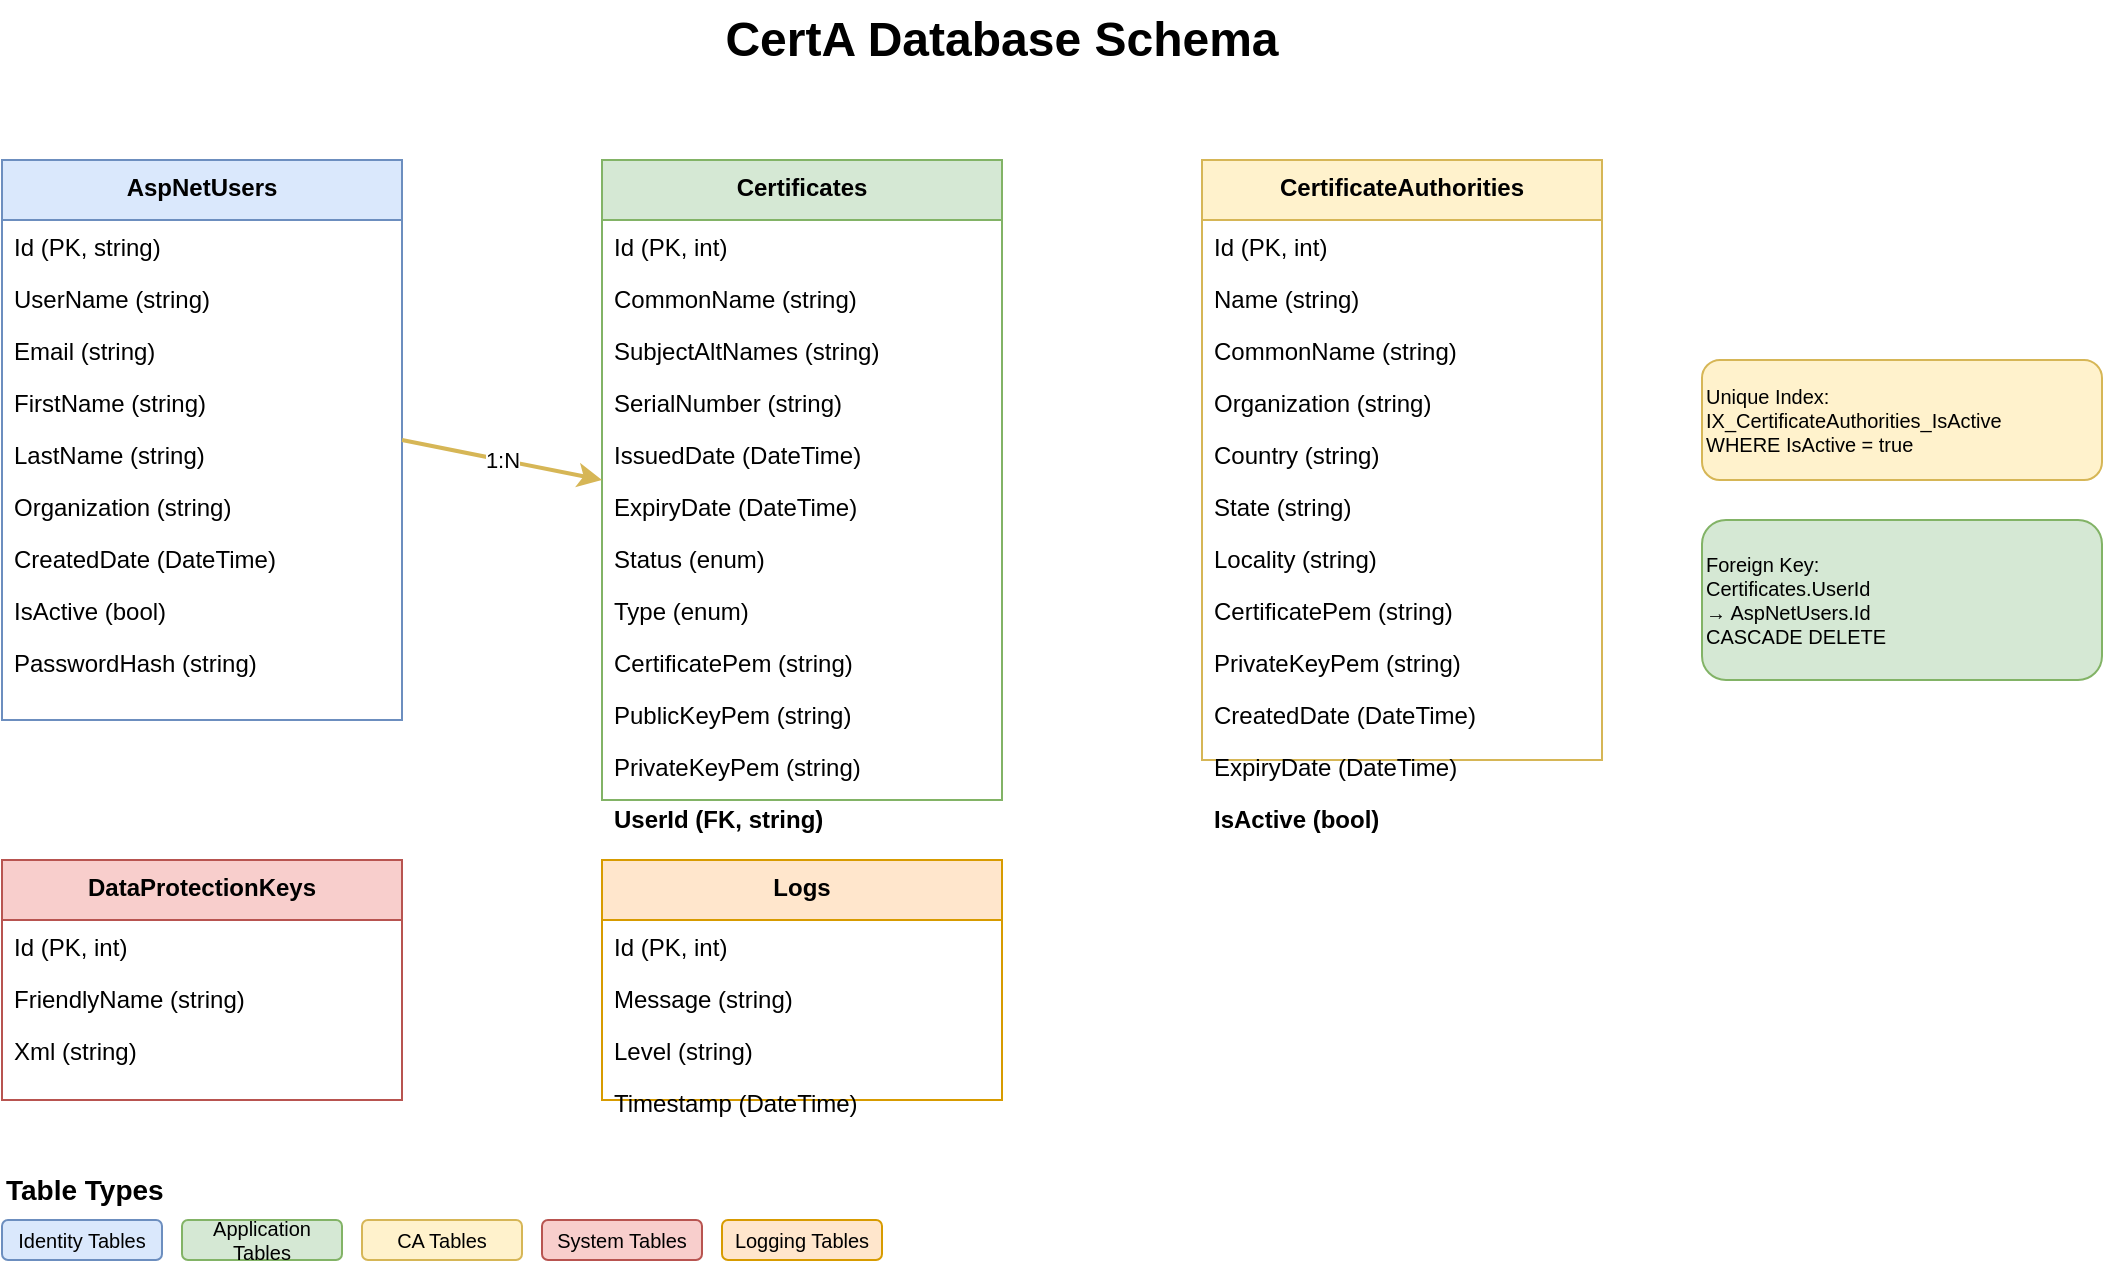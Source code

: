 <mxfile version="24.7.17" type="device">
  <diagram name="Database Schema" id="database-schema">
    <mxGraphModel dx="1422" dy="794" grid="1" gridSize="10" guides="1" tooltips="1" connect="1" arrows="1" fold="1" page="1" pageScale="1" pageWidth="1169" pageHeight="827" math="0" shadow="0">
      <root>
        <mxCell id="0" />
        <mxCell id="1" parent="0" />
        
        <!-- Title -->
        <mxCell id="title" value="CertA Database Schema" style="text;html=1;strokeColor=none;fillColor=none;align=center;verticalAlign=middle;whiteSpace=wrap;rounded=0;fontSize=24;fontStyle=1;" vertex="1" parent="1">
          <mxGeometry x="400" y="20" width="300" height="40" as="geometry" />
        </mxCell>
        
        <!-- AspNetUsers Table -->
        <mxCell id="aspnet-users" value="AspNetUsers" style="swimlane;fontStyle=1;align=center;verticalAlign=top;childLayout=stackLayout;horizontal=1;startSize=30;horizontalStack=0;resizeParent=1;resizeParentMax=0;resizeLast=0;collapsible=1;marginBottom=0;fillColor=#dae8fc;strokeColor=#6c8ebf;" vertex="1" parent="1">
          <mxGeometry x="50" y="100" width="200" height="280" as="geometry" />
        </mxCell>
        
        <mxCell id="aspnet-users-id" value="Id (PK, string)" style="text;strokeColor=none;fillColor=none;align=left;verticalAlign=middle;spacingLeft=4;spacingRight=4;overflow=hidden;rotatable=0;points=[[0,0.5],[1,0.5]];portConstraint=eastwest;" vertex="1" parent="aspnet-users">
          <mxGeometry y="30" width="200" height="26" as="geometry" />
        </mxCell>
        
        <mxCell id="aspnet-users-username" value="UserName (string)" style="text;strokeColor=none;fillColor=none;align=left;verticalAlign=middle;spacingLeft=4;spacingRight=4;overflow=hidden;rotatable=0;points=[[0,0.5],[1,0.5]];portConstraint=eastwest;" vertex="1" parent="aspnet-users">
          <mxGeometry y="56" width="200" height="26" as="geometry" />
        </mxCell>
        
        <mxCell id="aspnet-users-email" value="Email (string)" style="text;strokeColor=none;fillColor=none;align=left;verticalAlign=middle;spacingLeft=4;spacingRight=4;overflow=hidden;rotatable=0;points=[[0,0.5],[1,0.5]];portConstraint=eastwest;" vertex="1" parent="aspnet-users">
          <mxGeometry y="82" width="200" height="26" as="geometry" />
        </mxCell>
        
        <mxCell id="aspnet-users-firstname" value="FirstName (string)" style="text;strokeColor=none;fillColor=none;align=left;verticalAlign=middle;spacingLeft=4;spacingRight=4;overflow=hidden;rotatable=0;points=[[0,0.5],[1,0.5]];portConstraint=eastwest;" vertex="1" parent="aspnet-users">
          <mxGeometry y="108" width="200" height="26" as="geometry" />
        </mxCell>
        
        <mxCell id="aspnet-users-lastname" value="LastName (string)" style="text;strokeColor=none;fillColor=none;align=left;verticalAlign=middle;spacingLeft=4;spacingRight=4;overflow=hidden;rotatable=0;points=[[0,0.5],[1,0.5]];portConstraint=eastwest;" vertex="1" parent="aspnet-users">
          <mxGeometry y="134" width="200" height="26" as="geometry" />
        </mxCell>
        
        <mxCell id="aspnet-users-organization" value="Organization (string)" style="text;strokeColor=none;fillColor=none;align=left;verticalAlign=middle;spacingLeft=4;spacingRight=4;overflow=hidden;rotatable=0;points=[[0,0.5],[1,0.5]];portConstraint=eastwest;" vertex="1" parent="aspnet-users">
          <mxGeometry y="160" width="200" height="26" as="geometry" />
        </mxCell>
        
        <mxCell id="aspnet-users-createddate" value="CreatedDate (DateTime)" style="text;strokeColor=none;fillColor=none;align=left;verticalAlign=middle;spacingLeft=4;spacingRight=4;overflow=hidden;rotatable=0;points=[[0,0.5],[1,0.5]];portConstraint=eastwest;" vertex="1" parent="aspnet-users">
          <mxGeometry y="186" width="200" height="26" as="geometry" />
        </mxCell>
        
        <mxCell id="aspnet-users-isactive" value="IsActive (bool)" style="text;strokeColor=none;fillColor=none;align=left;verticalAlign=middle;spacingLeft=4;spacingRight=4;overflow=hidden;rotatable=0;points=[[0,0.5],[1,0.5]];portConstraint=eastwest;" vertex="1" parent="aspnet-users">
          <mxGeometry y="212" width="200" height="26" as="geometry" />
        </mxCell>
        
        <mxCell id="aspnet-users-passwordhash" value="PasswordHash (string)" style="text;strokeColor=none;fillColor=none;align=left;verticalAlign=middle;spacingLeft=4;spacingRight=4;overflow=hidden;rotatable=0;points=[[0,0.5],[1,0.5]];portConstraint=eastwest;" vertex="1" parent="aspnet-users">
          <mxGeometry y="238" width="200" height="26" as="geometry" />
        </mxCell>
        
        <!-- Certificates Table -->
        <mxCell id="certificates" value="Certificates" style="swimlane;fontStyle=1;align=center;verticalAlign=top;childLayout=stackLayout;horizontal=1;startSize=30;horizontalStack=0;resizeParent=1;resizeParentMax=0;resizeLast=0;collapsible=1;marginBottom=0;fillColor=#d5e8d4;strokeColor=#82b366;" vertex="1" parent="1">
          <mxGeometry x="350" y="100" width="200" height="320" as="geometry" />
        </mxCell>
        
        <mxCell id="certificates-id" value="Id (PK, int)" style="text;strokeColor=none;fillColor=none;align=left;verticalAlign=middle;spacingLeft=4;spacingRight=4;overflow=hidden;rotatable=0;points=[[0,0.5],[1,0.5]];portConstraint=eastwest;" vertex="1" parent="certificates">
          <mxGeometry y="30" width="200" height="26" as="geometry" />
        </mxCell>
        
        <mxCell id="certificates-commonname" value="CommonName (string)" style="text;strokeColor=none;fillColor=none;align=left;verticalAlign=middle;spacingLeft=4;spacingRight=4;overflow=hidden;rotatable=0;points=[[0,0.5],[1,0.5]];portConstraint=eastwest;" vertex="1" parent="certificates">
          <mxGeometry y="56" width="200" height="26" as="geometry" />
        </mxCell>
        
        <mxCell id="certificates-subjectaltnames" value="SubjectAltNames (string)" style="text;strokeColor=none;fillColor=none;align=left;verticalAlign=middle;spacingLeft=4;spacingRight=4;overflow=hidden;rotatable=0;points=[[0,0.5],[1,0.5]];portConstraint=eastwest;" vertex="1" parent="certificates">
          <mxGeometry y="82" width="200" height="26" as="geometry" />
        </mxCell>
        
        <mxCell id="certificates-serialnumber" value="SerialNumber (string)" style="text;strokeColor=none;fillColor=none;align=left;verticalAlign=middle;spacingLeft=4;spacingRight=4;overflow=hidden;rotatable=0;points=[[0,0.5],[1,0.5]];portConstraint=eastwest;" vertex="1" parent="certificates">
          <mxGeometry y="108" width="200" height="26" as="geometry" />
        </mxCell>
        
        <mxCell id="certificates-issueddate" value="IssuedDate (DateTime)" style="text;strokeColor=none;fillColor=none;align=left;verticalAlign=middle;spacingLeft=4;spacingRight=4;overflow=hidden;rotatable=0;points=[[0,0.5],[1,0.5]];portConstraint=eastwest;" vertex="1" parent="certificates">
          <mxGeometry y="134" width="200" height="26" as="geometry" />
        </mxCell>
        
        <mxCell id="certificates-expirydate" value="ExpiryDate (DateTime)" style="text;strokeColor=none;fillColor=none;align=left;verticalAlign=middle;spacingLeft=4;spacingRight=4;overflow=hidden;rotatable=0;points=[[0,0.5],[1,0.5]];portConstraint=eastwest;" vertex="1" parent="certificates">
          <mxGeometry y="160" width="200" height="26" as="geometry" />
        </mxCell>
        
        <mxCell id="certificates-status" value="Status (enum)" style="text;strokeColor=none;fillColor=none;align=left;verticalAlign=middle;spacingLeft=4;spacingRight=4;overflow=hidden;rotatable=0;points=[[0,0.5],[1,0.5]];portConstraint=eastwest;" vertex="1" parent="certificates">
          <mxGeometry y="186" width="200" height="26" as="geometry" />
        </mxCell>
        
        <mxCell id="certificates-type" value="Type (enum)" style="text;strokeColor=none;fillColor=none;align=left;verticalAlign=middle;spacingLeft=4;spacingRight=4;overflow=hidden;rotatable=0;points=[[0,0.5],[1,0.5]];portConstraint=eastwest;" vertex="1" parent="certificates">
          <mxGeometry y="212" width="200" height="26" as="geometry" />
        </mxCell>
        
        <mxCell id="certificates-certificatepem" value="CertificatePem (string)" style="text;strokeColor=none;fillColor=none;align=left;verticalAlign=middle;spacingLeft=4;spacingRight=4;overflow=hidden;rotatable=0;points=[[0,0.5],[1,0.5]];portConstraint=eastwest;" vertex="1" parent="certificates">
          <mxGeometry y="238" width="200" height="26" as="geometry" />
        </mxCell>
        
        <mxCell id="certificates-publickeypem" value="PublicKeyPem (string)" style="text;strokeColor=none;fillColor=none;align=left;verticalAlign=middle;spacingLeft=4;spacingRight=4;overflow=hidden;rotatable=0;points=[[0,0.5],[1,0.5]];portConstraint=eastwest;" vertex="1" parent="certificates">
          <mxGeometry y="264" width="200" height="26" as="geometry" />
        </mxCell>
        
        <mxCell id="certificates-privatekeypem" value="PrivateKeyPem (string)" style="text;strokeColor=none;fillColor=none;align=left;verticalAlign=middle;spacingLeft=4;spacingRight=4;overflow=hidden;rotatable=0;points=[[0,0.5],[1,0.5]];portConstraint=eastwest;" vertex="1" parent="certificates">
          <mxGeometry y="290" width="200" height="26" as="geometry" />
        </mxCell>
        
        <mxCell id="certificates-userid" value="UserId (FK, string)" style="text;strokeColor=none;fillColor=none;align=left;verticalAlign=middle;spacingLeft=4;spacingRight=4;overflow=hidden;rotatable=0;points=[[0,0.5],[1,0.5]];portConstraint=eastwest;fontStyle=1;" vertex="1" parent="certificates">
          <mxGeometry y="316" width="200" height="26" as="geometry" />
        </mxCell>
        
        <!-- CertificateAuthorities Table -->
        <mxCell id="certificate-authorities" value="CertificateAuthorities" style="swimlane;fontStyle=1;align=center;verticalAlign=top;childLayout=stackLayout;horizontal=1;startSize=30;horizontalStack=0;resizeParent=1;resizeParentMax=0;resizeLast=0;collapsible=1;marginBottom=0;fillColor=#fff2cc;strokeColor=#d6b656;" vertex="1" parent="1">
          <mxGeometry x="650" y="100" width="200" height="300" as="geometry" />
        </mxCell>
        
        <mxCell id="ca-id" value="Id (PK, int)" style="text;strokeColor=none;fillColor=none;align=left;verticalAlign=middle;spacingLeft=4;spacingRight=4;overflow=hidden;rotatable=0;points=[[0,0.5],[1,0.5]];portConstraint=eastwest;" vertex="1" parent="certificate-authorities">
          <mxGeometry y="30" width="200" height="26" as="geometry" />
        </mxCell>
        
        <mxCell id="ca-name" value="Name (string)" style="text;strokeColor=none;fillColor=none;align=left;verticalAlign=middle;spacingLeft=4;spacingRight=4;overflow=hidden;rotatable=0;points=[[0,0.5],[1,0.5]];portConstraint=eastwest;" vertex="1" parent="certificate-authorities">
          <mxGeometry y="56" width="200" height="26" as="geometry" />
        </mxCell>
        
        <mxCell id="ca-commonname" value="CommonName (string)" style="text;strokeColor=none;fillColor=none;align=left;verticalAlign=middle;spacingLeft=4;spacingRight=4;overflow=hidden;rotatable=0;points=[[0,0.5],[1,0.5]];portConstraint=eastwest;" vertex="1" parent="certificate-authorities">
          <mxGeometry y="82" width="200" height="26" as="geometry" />
        </mxCell>
        
        <mxCell id="ca-organization" value="Organization (string)" style="text;strokeColor=none;fillColor=none;align=left;verticalAlign=middle;spacingLeft=4;spacingRight=4;overflow=hidden;rotatable=0;points=[[0,0.5],[1,0.5]];portConstraint=eastwest;" vertex="1" parent="certificate-authorities">
          <mxGeometry y="108" width="200" height="26" as="geometry" />
        </mxCell>
        
        <mxCell id="ca-country" value="Country (string)" style="text;strokeColor=none;fillColor=none;align=left;verticalAlign=middle;spacingLeft=4;spacingRight=4;overflow=hidden;rotatable=0;points=[[0,0.5],[1,0.5]];portConstraint=eastwest;" vertex="1" parent="certificate-authorities">
          <mxGeometry y="134" width="200" height="26" as="geometry" />
        </mxCell>
        
        <mxCell id="ca-state" value="State (string)" style="text;strokeColor=none;fillColor=none;align=left;verticalAlign=middle;spacingLeft=4;spacingRight=4;overflow=hidden;rotatable=0;points=[[0,0.5],[1,0.5]];portConstraint=eastwest;" vertex="1" parent="certificate-authorities">
          <mxGeometry y="160" width="200" height="26" as="geometry" />
        </mxCell>
        
        <mxCell id="ca-locality" value="Locality (string)" style="text;strokeColor=none;fillColor=none;align=left;verticalAlign=middle;spacingLeft=4;spacingRight=4;overflow=hidden;rotatable=0;points=[[0,0.5],[1,0.5]];portConstraint=eastwest;" vertex="1" parent="certificate-authorities">
          <mxGeometry y="186" width="200" height="26" as="geometry" />
        </mxCell>
        
        <mxCell id="ca-certificatepem" value="CertificatePem (string)" style="text;strokeColor=none;fillColor=none;align=left;verticalAlign=middle;spacingLeft=4;spacingRight=4;overflow=hidden;rotatable=0;points=[[0,0.5],[1,0.5]];portConstraint=eastwest;" vertex="1" parent="certificate-authorities">
          <mxGeometry y="212" width="200" height="26" as="geometry" />
        </mxCell>
        
        <mxCell id="ca-privatekeypem" value="PrivateKeyPem (string)" style="text;strokeColor=none;fillColor=none;align=left;verticalAlign=middle;spacingLeft=4;spacingRight=4;overflow=hidden;rotatable=0;points=[[0,0.5],[1,0.5]];portConstraint=eastwest;" vertex="1" parent="certificate-authorities">
          <mxGeometry y="238" width="200" height="26" as="geometry" />
        </mxCell>
        
        <mxCell id="ca-createddate" value="CreatedDate (DateTime)" style="text;strokeColor=none;fillColor=none;align=left;verticalAlign=middle;spacingLeft=4;spacingRight=4;overflow=hidden;rotatable=0;points=[[0,0.5],[1,0.5]];portConstraint=eastwest;" vertex="1" parent="certificate-authorities">
          <mxGeometry y="264" width="200" height="26" as="geometry" />
        </mxCell>
        
        <mxCell id="ca-expirydate" value="ExpiryDate (DateTime)" style="text;strokeColor=none;fillColor=none;align=left;verticalAlign=middle;spacingLeft=4;spacingRight=4;overflow=hidden;rotatable=0;points=[[0,0.5],[1,0.5]];portConstraint=eastwest;" vertex="1" parent="certificate-authorities">
          <mxGeometry y="290" width="200" height="26" as="geometry" />
        </mxCell>
        
        <mxCell id="ca-isactive" value="IsActive (bool)" style="text;strokeColor=none;fillColor=none;align=left;verticalAlign=middle;spacingLeft=4;spacingRight=4;overflow=hidden;rotatable=0;points=[[0,0.5],[1,0.5]];portConstraint=eastwest;fontStyle=1;" vertex="1" parent="certificate-authorities">
          <mxGeometry y="316" width="200" height="26" as="geometry" />
        </mxCell>
        
        <!-- DataProtectionKeys Table -->
        <mxCell id="data-protection-keys" value="DataProtectionKeys" style="swimlane;fontStyle=1;align=center;verticalAlign=top;childLayout=stackLayout;horizontal=1;startSize=30;horizontalStack=0;resizeParent=1;resizeParentMax=0;resizeLast=0;collapsible=1;marginBottom=0;fillColor=#f8cecc;strokeColor=#b85450;" vertex="1" parent="1">
          <mxGeometry x="50" y="450" width="200" height="120" as="geometry" />
        </mxCell>
        
        <mxCell id="dpk-id" value="Id (PK, int)" style="text;strokeColor=none;fillColor=none;align=left;verticalAlign=middle;spacingLeft=4;spacingRight=4;overflow=hidden;rotatable=0;points=[[0,0.5],[1,0.5]];portConstraint=eastwest;" vertex="1" parent="data-protection-keys">
          <mxGeometry y="30" width="200" height="26" as="geometry" />
        </mxCell>
        
        <mxCell id="dpk-friendlyname" value="FriendlyName (string)" style="text;strokeColor=none;fillColor=none;align=left;verticalAlign=middle;spacingLeft=4;spacingRight=4;overflow=hidden;rotatable=0;points=[[0,0.5],[1,0.5]];portConstraint=eastwest;" vertex="1" parent="data-protection-keys">
          <mxGeometry y="56" width="200" height="26" as="geometry" />
        </mxCell>
        
        <mxCell id="dpk-xml" value="Xml (string)" style="text;strokeColor=none;fillColor=none;align=left;verticalAlign=middle;spacingLeft=4;spacingRight=4;overflow=hidden;rotatable=0;points=[[0,0.5],[1,0.5]];portConstraint=eastwest;" vertex="1" parent="data-protection-keys">
          <mxGeometry y="82" width="200" height="26" as="geometry" />
        </mxCell>
        
        <!-- Logs Table -->
        <mxCell id="logs" value="Logs" style="swimlane;fontStyle=1;align=center;verticalAlign=top;childLayout=stackLayout;horizontal=1;startSize=30;horizontalStack=0;resizeParent=1;resizeParentMax=0;resizeLast=0;collapsible=1;marginBottom=0;fillColor=#ffe6cc;strokeColor=#d79b00;" vertex="1" parent="1">
          <mxGeometry x="350" y="450" width="200" height="120" as="geometry" />
        </mxCell>
        
        <mxCell id="logs-id" value="Id (PK, int)" style="text;strokeColor=none;fillColor=none;align=left;verticalAlign=middle;spacingLeft=4;spacingRight=4;overflow=hidden;rotatable=0;points=[[0,0.5],[1,0.5]];portConstraint=eastwest;" vertex="1" parent="logs">
          <mxGeometry y="30" width="200" height="26" as="geometry" />
        </mxCell>
        
        <mxCell id="logs-message" value="Message (string)" style="text;strokeColor=none;fillColor=none;align=left;verticalAlign=middle;spacingLeft=4;spacingRight=4;overflow=hidden;rotatable=0;points=[[0,0.5],[1,0.5]];portConstraint=eastwest;" vertex="1" parent="logs">
          <mxGeometry y="56" width="200" height="26" as="geometry" />
        </mxCell>
        
        <mxCell id="logs-level" value="Level (string)" style="text;strokeColor=none;fillColor=none;align=left;verticalAlign=middle;spacingLeft=4;spacingRight=4;overflow=hidden;rotatable=0;points=[[0,0.5],[1,0.5]];portConstraint=eastwest;" vertex="1" parent="logs">
          <mxGeometry y="82" width="200" height="26" as="geometry" />
        </mxCell>
        
        <mxCell id="logs-timestamp" value="Timestamp (DateTime)" style="text;strokeColor=none;fillColor=none;align=left;verticalAlign=middle;spacingLeft=4;spacingRight=4;overflow=hidden;rotatable=0;points=[[0,0.5],[1,0.5]];portConstraint=eastwest;" vertex="1" parent="logs">
          <mxGeometry y="108" width="200" height="26" as="geometry" />
        </mxCell>
        
        <!-- Relationships -->
        <mxCell id="rel1" value="1:N" style="endArrow=classic;html=1;rounded=0;exitX=1;exitY=0.5;exitDx=0;exitDy=0;entryX=0;entryY=0.5;entryDx=0;entryDy=0;strokeWidth=2;strokeColor=#d6b656;" edge="1" parent="1" source="aspnet-users" target="certificates">
          <mxGeometry width="50" height="50" relative="1" as="geometry">
            <mxPoint x="260" y="240" as="sourcePoint" />
            <mxPoint x="350" y="240" as="targetPoint" />
          </mxGeometry>
        </mxCell>
        
        <!-- Constraints -->
        <mxCell id="constraint1" value="Unique Index:&#xa;IX_CertificateAuthorities_IsActive&#xa;WHERE IsActive = true" style="rounded=1;whiteSpace=wrap;html=1;fillColor=#fff2cc;strokeColor=#d6b656;fontSize=10;align=left;" vertex="1" parent="1">
          <mxGeometry x="900" y="200" width="200" height="60" as="geometry" />
        </mxCell>
        
        <mxCell id="constraint2" value="Foreign Key:&#xa;Certificates.UserId&#xa;→ AspNetUsers.Id&#xa;CASCADE DELETE" style="rounded=1;whiteSpace=wrap;html=1;fillColor=#d5e8d4;strokeColor=#82b366;fontSize=10;align=left;" vertex="1" parent="1">
          <mxGeometry x="900" y="280" width="200" height="80" as="geometry" />
        </mxCell>
        
        <!-- Legend -->
        <mxCell id="legend" value="Table Types" style="text;html=1;strokeColor=none;fillColor=none;align=left;verticalAlign=top;whiteSpace=wrap;rounded=0;fontSize=14;fontStyle=1;" vertex="1" parent="1">
          <mxGeometry x="50" y="600" width="100" height="30" as="geometry" />
        </mxCell>
        
        <mxCell id="legend1" value="Identity Tables" style="rounded=1;whiteSpace=wrap;html=1;fillColor=#dae8fc;strokeColor=#6c8ebf;fontSize=10;" vertex="1" parent="1">
          <mxGeometry x="50" y="630" width="80" height="20" as="geometry" />
        </mxCell>
        
        <mxCell id="legend2" value="Application Tables" style="rounded=1;whiteSpace=wrap;html=1;fillColor=#d5e8d4;strokeColor=#82b366;fontSize=10;" vertex="1" parent="1">
          <mxGeometry x="140" y="630" width="80" height="20" as="geometry" />
        </mxCell>
        
        <mxCell id="legend3" value="CA Tables" style="rounded=1;whiteSpace=wrap;html=1;fillColor=#fff2cc;strokeColor=#d6b656;fontSize=10;" vertex="1" parent="1">
          <mxGeometry x="230" y="630" width="80" height="20" as="geometry" />
        </mxCell>
        
        <mxCell id="legend4" value="System Tables" style="rounded=1;whiteSpace=wrap;html=1;fillColor=#f8cecc;strokeColor=#b85450;fontSize=10;" vertex="1" parent="1">
          <mxGeometry x="320" y="630" width="80" height="20" as="geometry" />
        </mxCell>
        
        <mxCell id="legend5" value="Logging Tables" style="rounded=1;whiteSpace=wrap;html=1;fillColor=#ffe6cc;strokeColor=#d79b00;fontSize=10;" vertex="1" parent="1">
          <mxGeometry x="410" y="630" width="80" height="20" as="geometry" />
        </mxCell>
        
      </root>
    </mxGraphModel>
  </diagram>
</mxfile>
